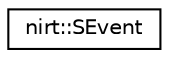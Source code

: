 digraph "Graphical Class Hierarchy"
{
 // LATEX_PDF_SIZE
  edge [fontname="Helvetica",fontsize="10",labelfontname="Helvetica",labelfontsize="10"];
  node [fontname="Helvetica",fontsize="10",shape=record];
  rankdir="LR";
  Node0 [label="nirt::SEvent",height=0.2,width=0.4,color="black", fillcolor="white", style="filled",URL="$structnirt_1_1SEvent.html",tooltip="SEvents hold information about an event. See nirt::IEventReceiver for details on event handling."];
}
